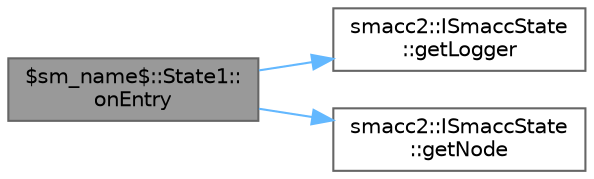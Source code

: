 digraph "$sm_name$::State1::onEntry"
{
 // LATEX_PDF_SIZE
  bgcolor="transparent";
  edge [fontname=Helvetica,fontsize=10,labelfontname=Helvetica,labelfontsize=10];
  node [fontname=Helvetica,fontsize=10,shape=box,height=0.2,width=0.4];
  rankdir="LR";
  Node1 [label="$sm_name$::State1::\lonEntry",height=0.2,width=0.4,color="gray40", fillcolor="grey60", style="filled", fontcolor="black",tooltip=" "];
  Node1 -> Node2 [color="steelblue1",style="solid"];
  Node2 [label="smacc2::ISmaccState\l::getLogger",height=0.2,width=0.4,color="grey40", fillcolor="white", style="filled",URL="$classsmacc2_1_1ISmaccState.html#a197a2c11b2510484138af98b55761fc3",tooltip=" "];
  Node1 -> Node3 [color="steelblue1",style="solid"];
  Node3 [label="smacc2::ISmaccState\l::getNode",height=0.2,width=0.4,color="grey40", fillcolor="white", style="filled",URL="$classsmacc2_1_1ISmaccState.html#adfaf84578f669733619eb998d185dacc",tooltip=" "];
}
